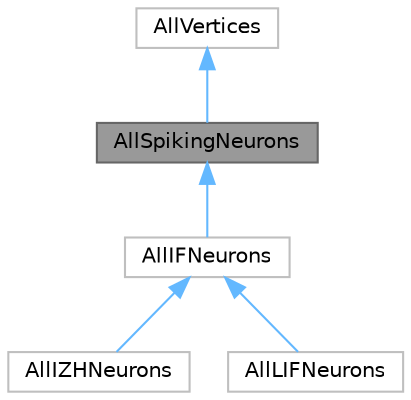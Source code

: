 digraph "AllSpikingNeurons"
{
 // LATEX_PDF_SIZE
  bgcolor="transparent";
  edge [fontname=Helvetica,fontsize=10,labelfontname=Helvetica,labelfontsize=10];
  node [fontname=Helvetica,fontsize=10,shape=box,height=0.2,width=0.4];
  Node1 [id="Node000001",label="AllSpikingNeurons",height=0.2,width=0.4,color="gray40", fillcolor="grey60", style="filled", fontcolor="black",tooltip=" "];
  Node2 -> Node1 [id="edge1_Node000001_Node000002",dir="back",color="steelblue1",style="solid",tooltip=" "];
  Node2 [id="Node000002",label="AllVertices",height=0.2,width=0.4,color="grey75", fillcolor="white", style="filled",URL="$class_all_vertices.html",tooltip=" "];
  Node1 -> Node3 [id="edge2_Node000001_Node000003",dir="back",color="steelblue1",style="solid",tooltip=" "];
  Node3 [id="Node000003",label="AllIFNeurons",height=0.2,width=0.4,color="grey75", fillcolor="white", style="filled",URL="$class_all_i_f_neurons.html",tooltip=" "];
  Node3 -> Node4 [id="edge3_Node000003_Node000004",dir="back",color="steelblue1",style="solid",tooltip=" "];
  Node4 [id="Node000004",label="AllIZHNeurons",height=0.2,width=0.4,color="grey75", fillcolor="white", style="filled",URL="$class_all_i_z_h_neurons.html",tooltip=" "];
  Node3 -> Node5 [id="edge4_Node000003_Node000005",dir="back",color="steelblue1",style="solid",tooltip=" "];
  Node5 [id="Node000005",label="AllLIFNeurons",height=0.2,width=0.4,color="grey75", fillcolor="white", style="filled",URL="$class_all_l_i_f_neurons.html",tooltip=" "];
}
